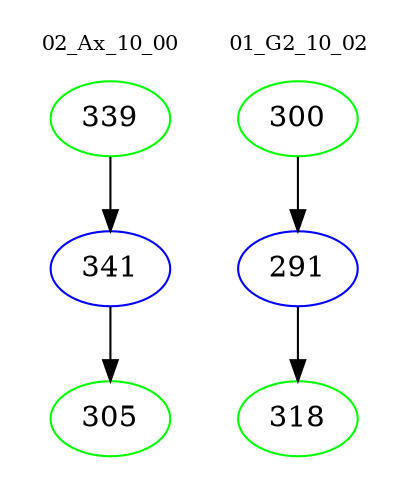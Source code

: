 digraph{
subgraph cluster_0 {
color = white
label = "02_Ax_10_00";
fontsize=10;
T0_339 [label="339", color="green"]
T0_339 -> T0_341 [color="black"]
T0_341 [label="341", color="blue"]
T0_341 -> T0_305 [color="black"]
T0_305 [label="305", color="green"]
}
subgraph cluster_1 {
color = white
label = "01_G2_10_02";
fontsize=10;
T1_300 [label="300", color="green"]
T1_300 -> T1_291 [color="black"]
T1_291 [label="291", color="blue"]
T1_291 -> T1_318 [color="black"]
T1_318 [label="318", color="green"]
}
}
